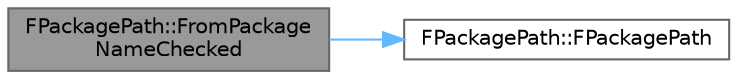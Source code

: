 digraph "FPackagePath::FromPackageNameChecked"
{
 // INTERACTIVE_SVG=YES
 // LATEX_PDF_SIZE
  bgcolor="transparent";
  edge [fontname=Helvetica,fontsize=10,labelfontname=Helvetica,labelfontsize=10];
  node [fontname=Helvetica,fontsize=10,shape=box,height=0.2,width=0.4];
  rankdir="LR";
  Node1 [id="Node000001",label="FPackagePath::FromPackage\lNameChecked",height=0.2,width=0.4,color="gray40", fillcolor="grey60", style="filled", fontcolor="black",tooltip=" "];
  Node1 -> Node2 [id="edge1_Node000001_Node000002",color="steelblue1",style="solid",tooltip=" "];
  Node2 [id="Node000002",label="FPackagePath::FPackagePath",height=0.2,width=0.4,color="grey40", fillcolor="white", style="filled",URL="$df/d6b/classFPackagePath.html#adba5f2788b5ac4c9213d6e957e1ae3c1",tooltip="Construct an empty PackagePath."];
}
